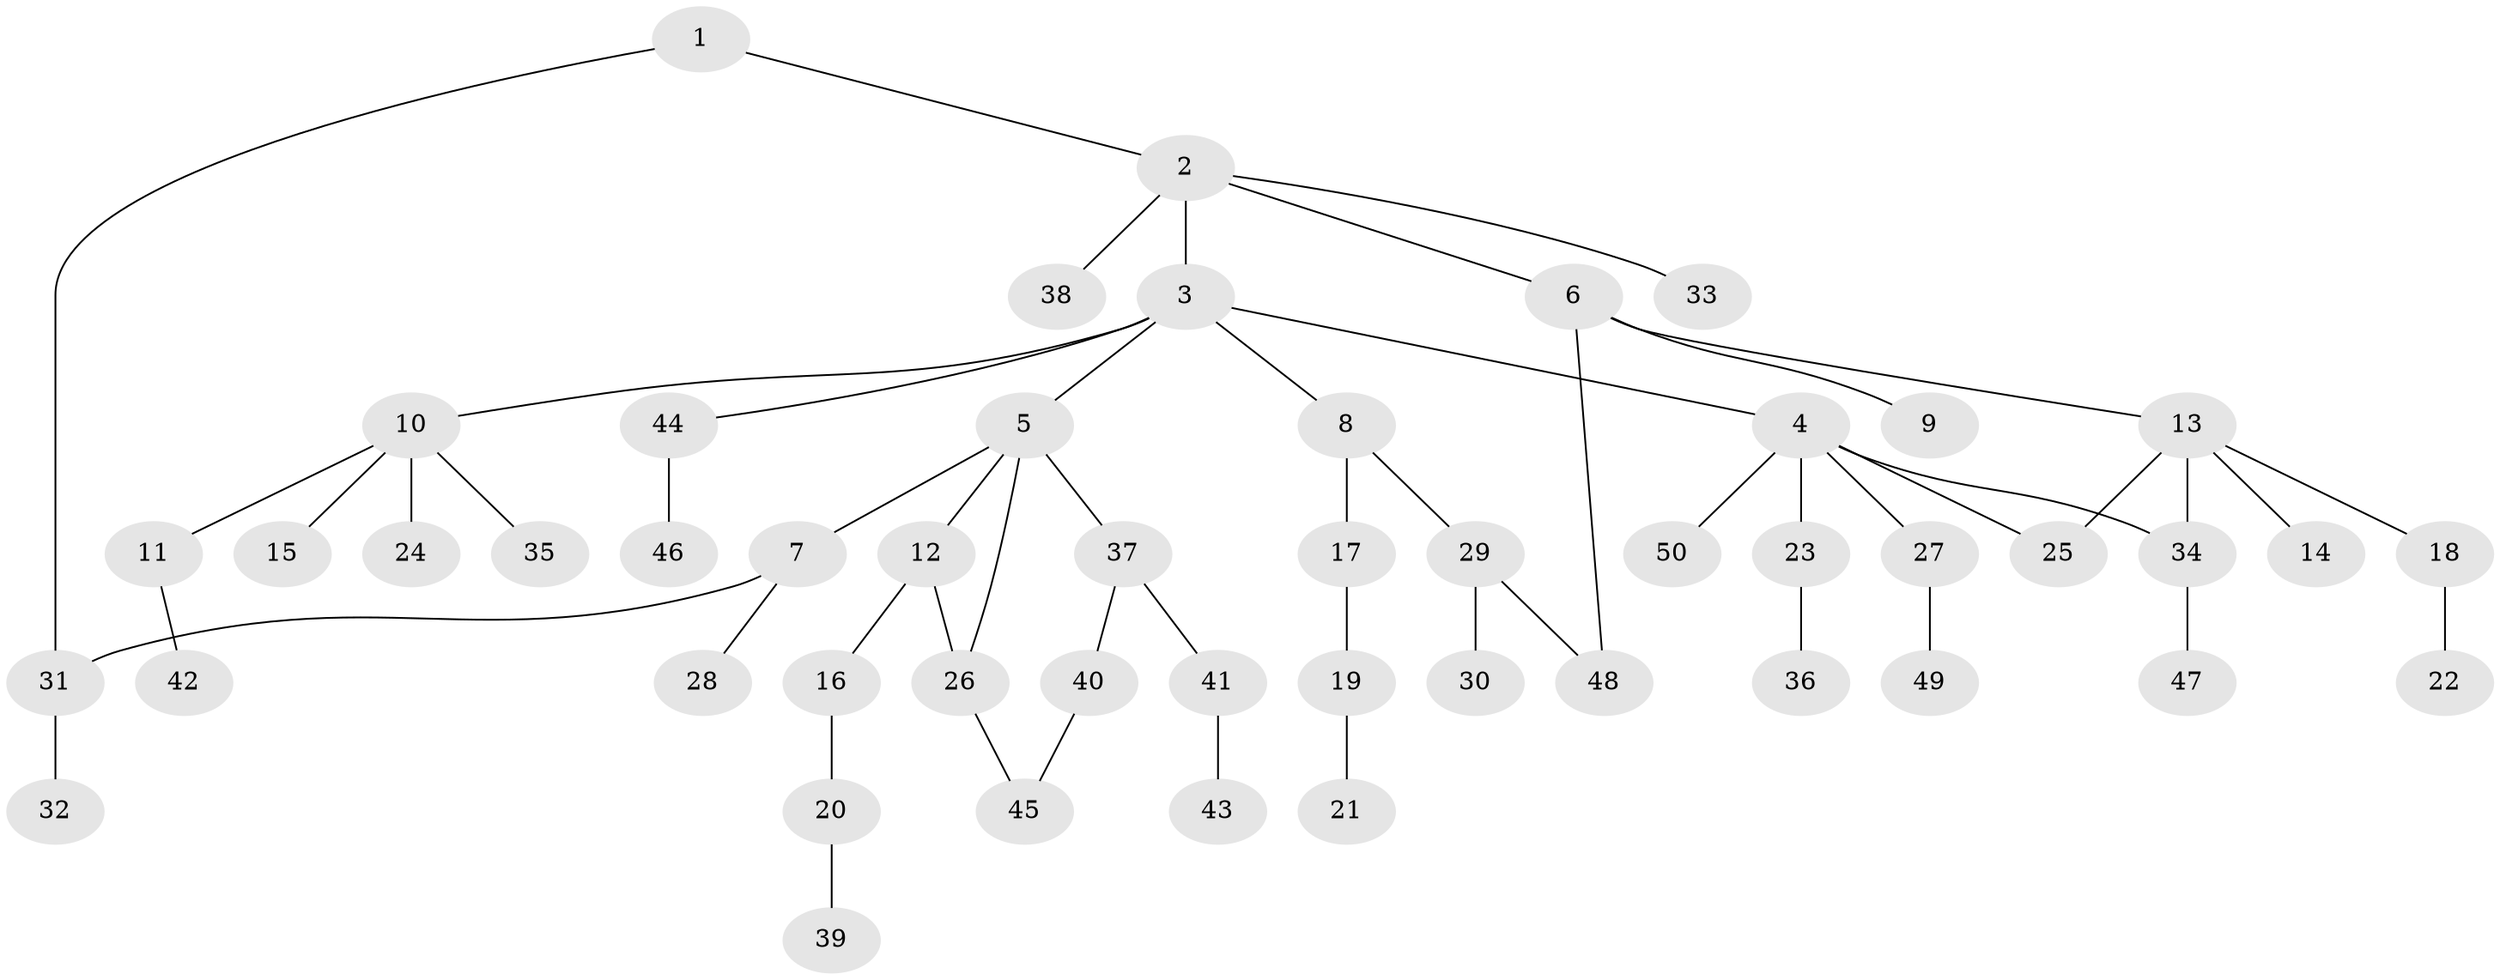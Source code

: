 // original degree distribution, {2: 0.2828282828282828, 6: 0.020202020202020204, 7: 0.010101010101010102, 5: 0.0707070707070707, 3: 0.12121212121212122, 4: 0.050505050505050504, 1: 0.4444444444444444}
// Generated by graph-tools (version 1.1) at 2025/49/03/04/25 22:49:03]
// undirected, 50 vertices, 55 edges
graph export_dot {
  node [color=gray90,style=filled];
  1;
  2;
  3;
  4;
  5;
  6;
  7;
  8;
  9;
  10;
  11;
  12;
  13;
  14;
  15;
  16;
  17;
  18;
  19;
  20;
  21;
  22;
  23;
  24;
  25;
  26;
  27;
  28;
  29;
  30;
  31;
  32;
  33;
  34;
  35;
  36;
  37;
  38;
  39;
  40;
  41;
  42;
  43;
  44;
  45;
  46;
  47;
  48;
  49;
  50;
  1 -- 2 [weight=1.0];
  1 -- 31 [weight=1.0];
  2 -- 3 [weight=1.0];
  2 -- 6 [weight=1.0];
  2 -- 33 [weight=1.0];
  2 -- 38 [weight=1.0];
  3 -- 4 [weight=1.0];
  3 -- 5 [weight=1.0];
  3 -- 8 [weight=1.0];
  3 -- 10 [weight=1.0];
  3 -- 44 [weight=1.0];
  4 -- 23 [weight=1.0];
  4 -- 25 [weight=1.0];
  4 -- 27 [weight=1.0];
  4 -- 34 [weight=1.0];
  4 -- 50 [weight=1.0];
  5 -- 7 [weight=1.0];
  5 -- 12 [weight=1.0];
  5 -- 26 [weight=1.0];
  5 -- 37 [weight=1.0];
  6 -- 9 [weight=1.0];
  6 -- 13 [weight=1.0];
  6 -- 48 [weight=1.0];
  7 -- 28 [weight=2.0];
  7 -- 31 [weight=1.0];
  8 -- 17 [weight=1.0];
  8 -- 29 [weight=1.0];
  10 -- 11 [weight=1.0];
  10 -- 15 [weight=1.0];
  10 -- 24 [weight=2.0];
  10 -- 35 [weight=1.0];
  11 -- 42 [weight=1.0];
  12 -- 16 [weight=1.0];
  12 -- 26 [weight=1.0];
  13 -- 14 [weight=1.0];
  13 -- 18 [weight=1.0];
  13 -- 25 [weight=1.0];
  13 -- 34 [weight=1.0];
  16 -- 20 [weight=1.0];
  17 -- 19 [weight=1.0];
  18 -- 22 [weight=1.0];
  19 -- 21 [weight=1.0];
  20 -- 39 [weight=1.0];
  23 -- 36 [weight=2.0];
  26 -- 45 [weight=1.0];
  27 -- 49 [weight=1.0];
  29 -- 30 [weight=4.0];
  29 -- 48 [weight=1.0];
  31 -- 32 [weight=3.0];
  34 -- 47 [weight=1.0];
  37 -- 40 [weight=2.0];
  37 -- 41 [weight=1.0];
  40 -- 45 [weight=1.0];
  41 -- 43 [weight=1.0];
  44 -- 46 [weight=2.0];
}
